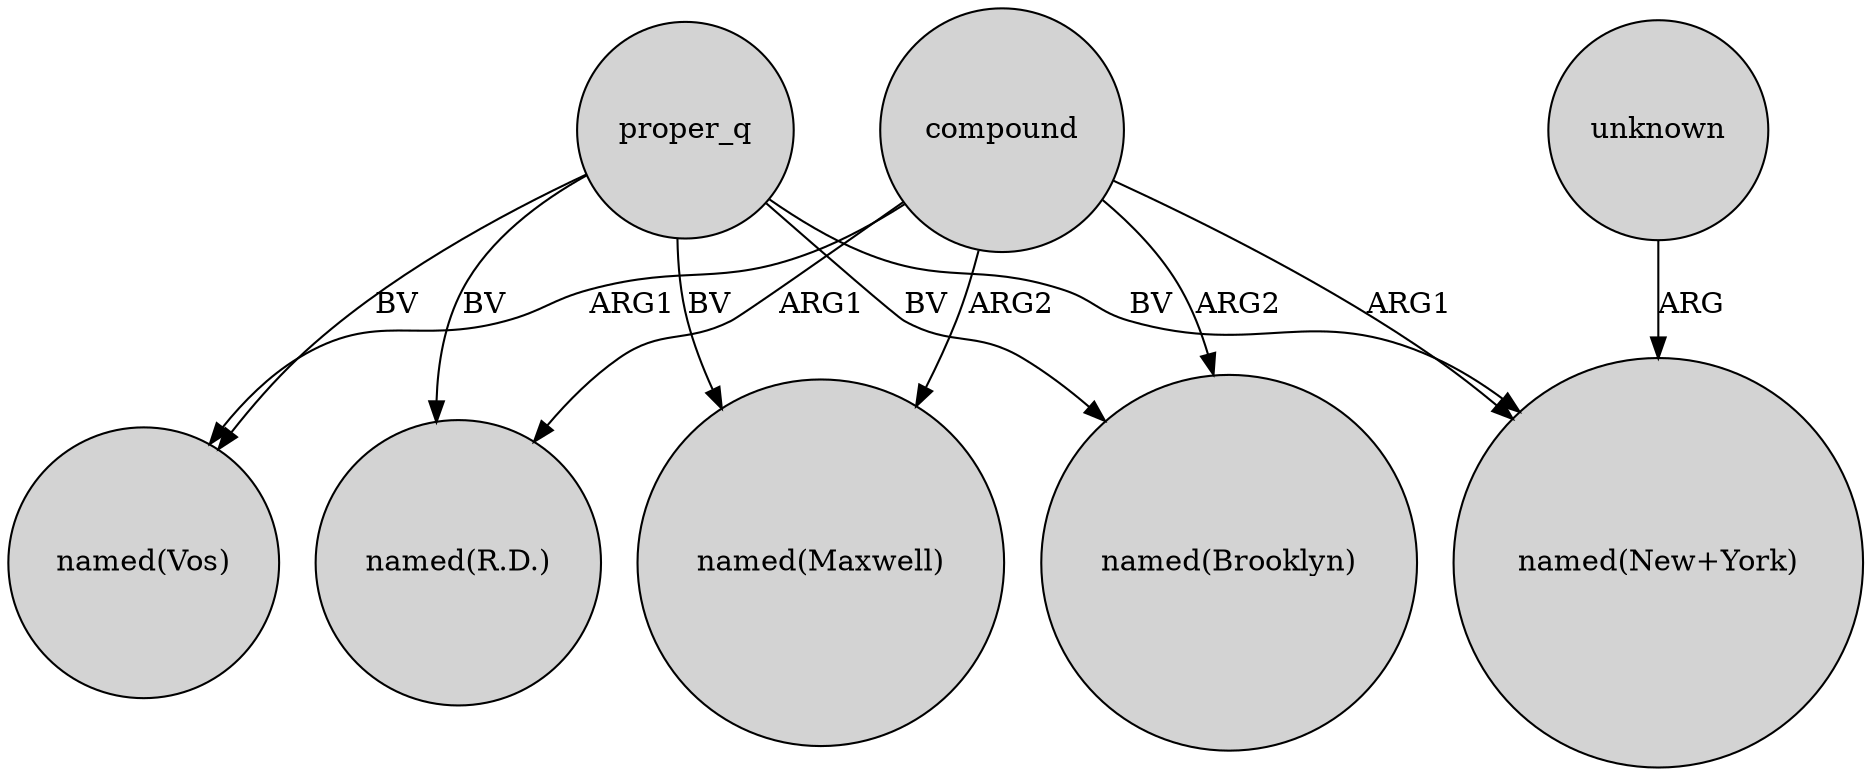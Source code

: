 digraph {
	node [shape=circle style=filled]
	proper_q -> "named(Vos)" [label=BV]
	proper_q -> "named(Maxwell)" [label=BV]
	compound -> "named(Vos)" [label=ARG1]
	compound -> "named(R.D.)" [label=ARG1]
	proper_q -> "named(R.D.)" [label=BV]
	compound -> "named(New+York)" [label=ARG1]
	unknown -> "named(New+York)" [label=ARG]
	compound -> "named(Maxwell)" [label=ARG2]
	compound -> "named(Brooklyn)" [label=ARG2]
	proper_q -> "named(New+York)" [label=BV]
	proper_q -> "named(Brooklyn)" [label=BV]
}

